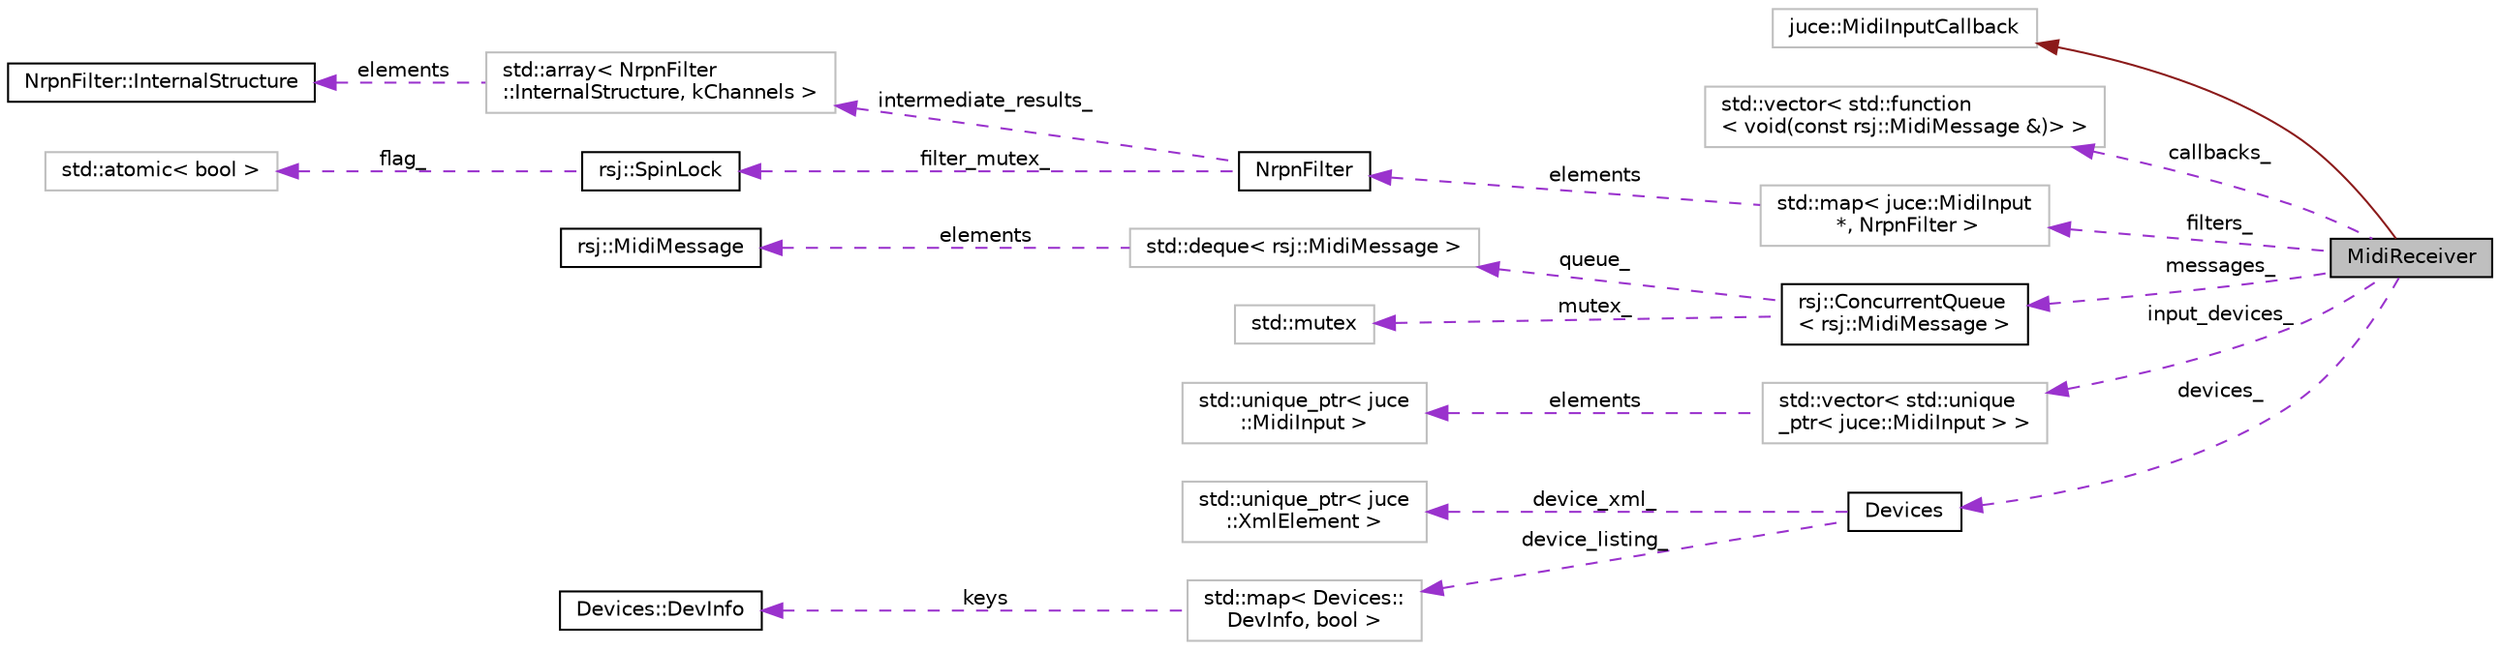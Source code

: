 digraph "MidiReceiver"
{
 // INTERACTIVE_SVG=YES
 // LATEX_PDF_SIZE
  edge [fontname="Helvetica",fontsize="10",labelfontname="Helvetica",labelfontsize="10"];
  node [fontname="Helvetica",fontsize="10",shape=record];
  rankdir="LR";
  Node1 [label="MidiReceiver",height=0.2,width=0.4,color="black", fillcolor="grey75", style="filled", fontcolor="black",tooltip=" "];
  Node2 -> Node1 [dir="back",color="firebrick4",fontsize="10",style="solid",fontname="Helvetica"];
  Node2 [label="juce::MidiInputCallback",height=0.2,width=0.4,color="grey75", fillcolor="white", style="filled",tooltip=" "];
  Node3 -> Node1 [dir="back",color="darkorchid3",fontsize="10",style="dashed",label=" callbacks_" ,fontname="Helvetica"];
  Node3 [label="std::vector\< std::function\l\< void(const rsj::MidiMessage &)\> \>",height=0.2,width=0.4,color="grey75", fillcolor="white", style="filled",tooltip=" "];
  Node4 -> Node1 [dir="back",color="darkorchid3",fontsize="10",style="dashed",label=" filters_" ,fontname="Helvetica"];
  Node4 [label="std::map\< juce::MidiInput\l *, NrpnFilter \>",height=0.2,width=0.4,color="grey75", fillcolor="white", style="filled",tooltip=" "];
  Node5 -> Node4 [dir="back",color="darkorchid3",fontsize="10",style="dashed",label=" elements" ,fontname="Helvetica"];
  Node5 [label="NrpnFilter",height=0.2,width=0.4,color="black", fillcolor="white", style="filled",URL="$class_nrpn_filter.html",tooltip=" "];
  Node6 -> Node5 [dir="back",color="darkorchid3",fontsize="10",style="dashed",label=" intermediate_results_" ,fontname="Helvetica"];
  Node6 [label="std::array\< NrpnFilter\l::InternalStructure, kChannels \>",height=0.2,width=0.4,color="grey75", fillcolor="white", style="filled",tooltip=" "];
  Node7 -> Node6 [dir="back",color="darkorchid3",fontsize="10",style="dashed",label=" elements" ,fontname="Helvetica"];
  Node7 [label="NrpnFilter::InternalStructure",height=0.2,width=0.4,color="black", fillcolor="white", style="filled",URL="$struct_nrpn_filter_1_1_internal_structure.html",tooltip=" "];
  Node8 -> Node5 [dir="back",color="darkorchid3",fontsize="10",style="dashed",label=" filter_mutex_" ,fontname="Helvetica"];
  Node8 [label="rsj::SpinLock",height=0.2,width=0.4,color="black", fillcolor="white", style="filled",URL="$classrsj_1_1_spin_lock.html",tooltip=" "];
  Node9 -> Node8 [dir="back",color="darkorchid3",fontsize="10",style="dashed",label=" flag_" ,fontname="Helvetica"];
  Node9 [label="std::atomic\< bool \>",height=0.2,width=0.4,color="grey75", fillcolor="white", style="filled",tooltip=" "];
  Node10 -> Node1 [dir="back",color="darkorchid3",fontsize="10",style="dashed",label=" messages_" ,fontname="Helvetica"];
  Node10 [label="rsj::ConcurrentQueue\l\< rsj::MidiMessage \>",height=0.2,width=0.4,color="black", fillcolor="white", style="filled",URL="$classrsj_1_1_concurrent_queue.html",tooltip=" "];
  Node11 -> Node10 [dir="back",color="darkorchid3",fontsize="10",style="dashed",label=" queue_" ,fontname="Helvetica"];
  Node11 [label="std::deque\< rsj::MidiMessage \>",height=0.2,width=0.4,color="grey75", fillcolor="white", style="filled",tooltip=" "];
  Node12 -> Node11 [dir="back",color="darkorchid3",fontsize="10",style="dashed",label=" elements" ,fontname="Helvetica"];
  Node12 [label="rsj::MidiMessage",height=0.2,width=0.4,color="black", fillcolor="white", style="filled",URL="$structrsj_1_1_midi_message.html",tooltip=" "];
  Node13 -> Node10 [dir="back",color="darkorchid3",fontsize="10",style="dashed",label=" mutex_" ,fontname="Helvetica"];
  Node13 [label="std::mutex",height=0.2,width=0.4,color="grey75", fillcolor="white", style="filled",tooltip="STL class."];
  Node14 -> Node1 [dir="back",color="darkorchid3",fontsize="10",style="dashed",label=" input_devices_" ,fontname="Helvetica"];
  Node14 [label="std::vector\< std::unique\l_ptr\< juce::MidiInput \> \>",height=0.2,width=0.4,color="grey75", fillcolor="white", style="filled",tooltip=" "];
  Node15 -> Node14 [dir="back",color="darkorchid3",fontsize="10",style="dashed",label=" elements" ,fontname="Helvetica"];
  Node15 [label="std::unique_ptr\< juce\l::MidiInput \>",height=0.2,width=0.4,color="grey75", fillcolor="white", style="filled",tooltip=" "];
  Node16 -> Node1 [dir="back",color="darkorchid3",fontsize="10",style="dashed",label=" devices_" ,fontname="Helvetica"];
  Node16 [label="Devices",height=0.2,width=0.4,color="black", fillcolor="white", style="filled",URL="$class_devices.html",tooltip=" "];
  Node17 -> Node16 [dir="back",color="darkorchid3",fontsize="10",style="dashed",label=" device_xml_" ,fontname="Helvetica"];
  Node17 [label="std::unique_ptr\< juce\l::XmlElement \>",height=0.2,width=0.4,color="grey75", fillcolor="white", style="filled",tooltip=" "];
  Node18 -> Node16 [dir="back",color="darkorchid3",fontsize="10",style="dashed",label=" device_listing_" ,fontname="Helvetica"];
  Node18 [label="std::map\< Devices::\lDevInfo, bool \>",height=0.2,width=0.4,color="grey75", fillcolor="white", style="filled",tooltip=" "];
  Node19 -> Node18 [dir="back",color="darkorchid3",fontsize="10",style="dashed",label=" keys" ,fontname="Helvetica"];
  Node19 [label="Devices::DevInfo",height=0.2,width=0.4,color="black", fillcolor="white", style="filled",URL="$struct_devices_1_1_dev_info.html",tooltip=" "];
}
